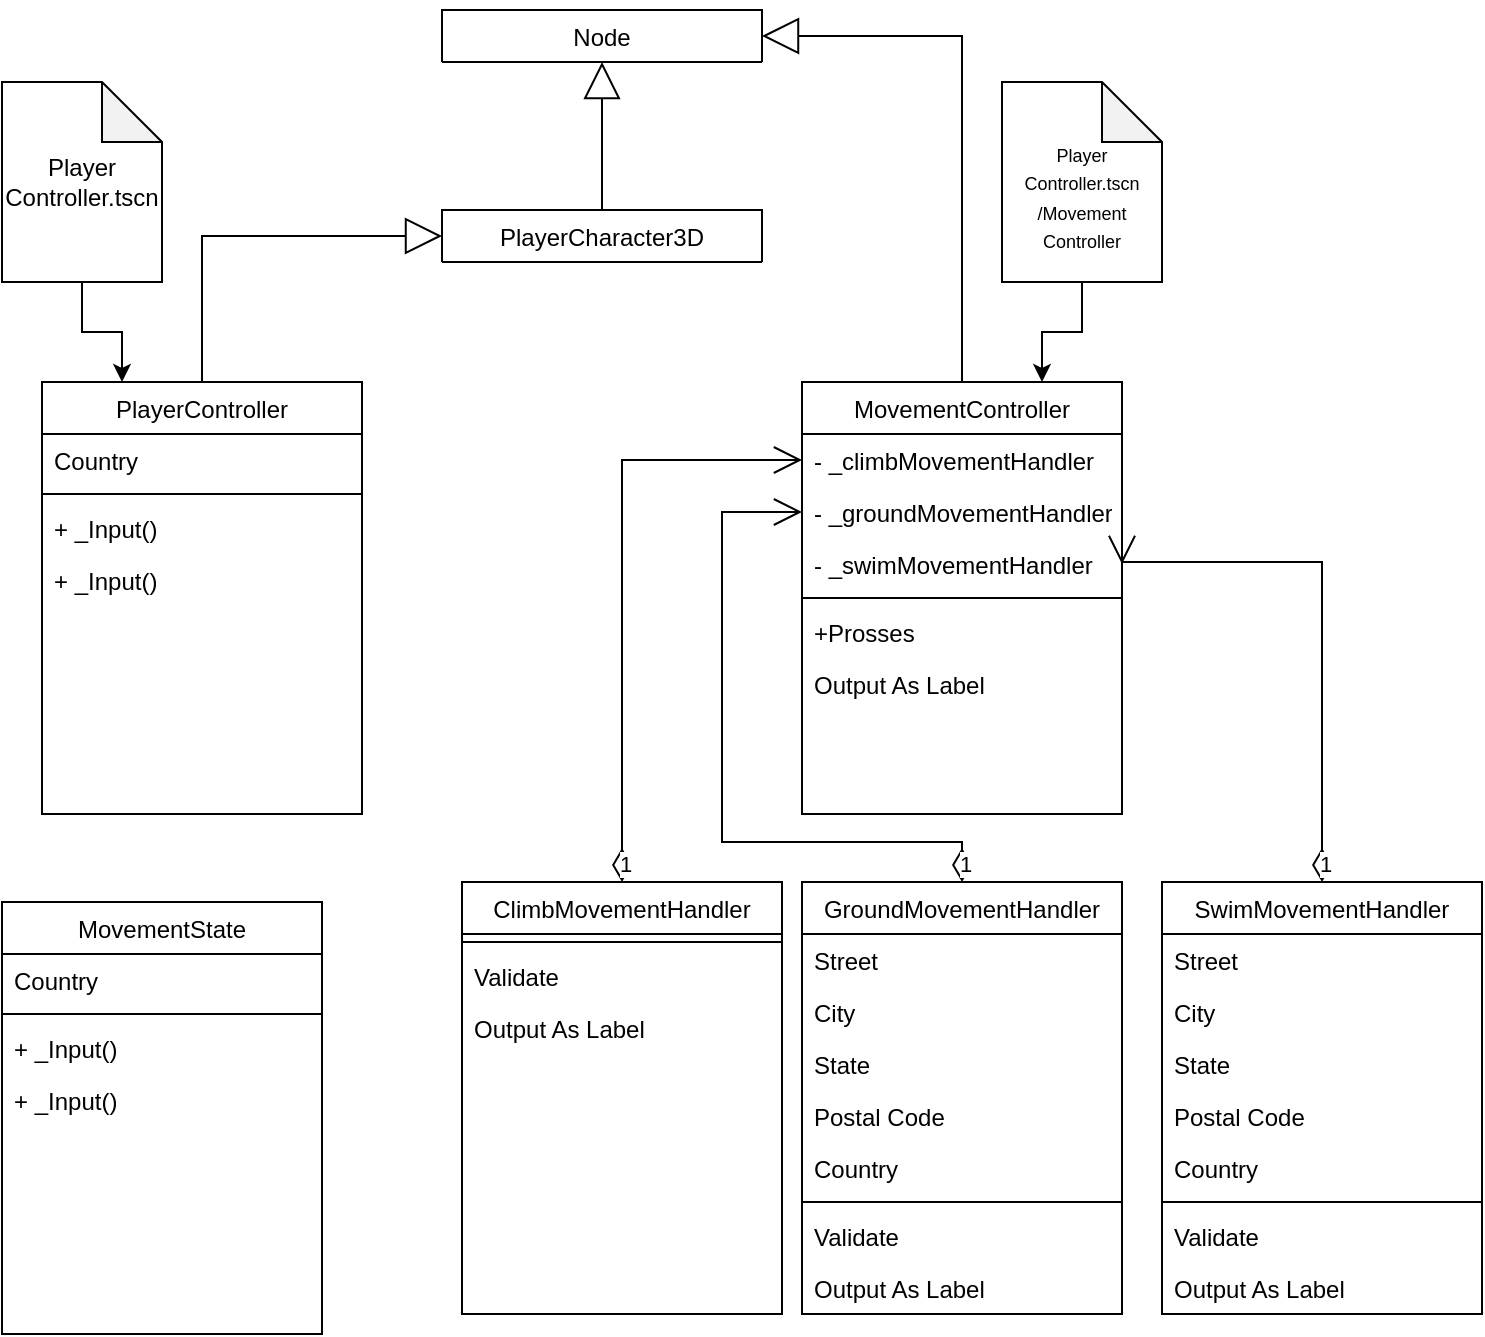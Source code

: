 <mxfile version="25.0.3">
  <diagram id="C5RBs43oDa-KdzZeNtuy" name="Page-1">
    <mxGraphModel dx="1368" dy="1959" grid="1" gridSize="10" guides="1" tooltips="1" connect="1" arrows="1" fold="1" page="1" pageScale="1" pageWidth="827" pageHeight="1169" math="0" shadow="0">
      <root>
        <mxCell id="WIyWlLk6GJQsqaUBKTNV-0" />
        <mxCell id="WIyWlLk6GJQsqaUBKTNV-1" parent="WIyWlLk6GJQsqaUBKTNV-0" />
        <mxCell id="zkfFHV4jXpPFQw0GAbJ--17" value="PlayerController" style="swimlane;fontStyle=0;align=center;verticalAlign=top;childLayout=stackLayout;horizontal=1;startSize=26;horizontalStack=0;resizeParent=1;resizeLast=0;collapsible=1;marginBottom=0;rounded=0;shadow=0;strokeWidth=1;" parent="WIyWlLk6GJQsqaUBKTNV-1" vertex="1">
          <mxGeometry x="160" y="180" width="160" height="216" as="geometry">
            <mxRectangle x="550" y="140" width="160" height="26" as="alternateBounds" />
          </mxGeometry>
        </mxCell>
        <mxCell id="zkfFHV4jXpPFQw0GAbJ--22" value="Country" style="text;align=left;verticalAlign=top;spacingLeft=4;spacingRight=4;overflow=hidden;rotatable=0;points=[[0,0.5],[1,0.5]];portConstraint=eastwest;rounded=0;shadow=0;html=0;" parent="zkfFHV4jXpPFQw0GAbJ--17" vertex="1">
          <mxGeometry y="26" width="160" height="26" as="geometry" />
        </mxCell>
        <mxCell id="zkfFHV4jXpPFQw0GAbJ--23" value="" style="line;html=1;strokeWidth=1;align=left;verticalAlign=middle;spacingTop=-1;spacingLeft=3;spacingRight=3;rotatable=0;labelPosition=right;points=[];portConstraint=eastwest;" parent="zkfFHV4jXpPFQw0GAbJ--17" vertex="1">
          <mxGeometry y="52" width="160" height="8" as="geometry" />
        </mxCell>
        <mxCell id="zkfFHV4jXpPFQw0GAbJ--24" value="+ _Input()" style="text;align=left;verticalAlign=top;spacingLeft=4;spacingRight=4;overflow=hidden;rotatable=0;points=[[0,0.5],[1,0.5]];portConstraint=eastwest;" parent="zkfFHV4jXpPFQw0GAbJ--17" vertex="1">
          <mxGeometry y="60" width="160" height="26" as="geometry" />
        </mxCell>
        <mxCell id="p3MrFJ98_X6bCbAbJ6DW-55" value="+ _Input()" style="text;align=left;verticalAlign=top;spacingLeft=4;spacingRight=4;overflow=hidden;rotatable=0;points=[[0,0.5],[1,0.5]];portConstraint=eastwest;" vertex="1" parent="zkfFHV4jXpPFQw0GAbJ--17">
          <mxGeometry y="86" width="160" height="26" as="geometry" />
        </mxCell>
        <mxCell id="p3MrFJ98_X6bCbAbJ6DW-0" value="MovementController" style="swimlane;fontStyle=0;align=center;verticalAlign=top;childLayout=stackLayout;horizontal=1;startSize=26;horizontalStack=0;resizeParent=1;resizeLast=0;collapsible=1;marginBottom=0;rounded=0;shadow=0;strokeWidth=1;" vertex="1" parent="WIyWlLk6GJQsqaUBKTNV-1">
          <mxGeometry x="540" y="180" width="160" height="216" as="geometry">
            <mxRectangle x="550" y="140" width="160" height="26" as="alternateBounds" />
          </mxGeometry>
        </mxCell>
        <mxCell id="p3MrFJ98_X6bCbAbJ6DW-1" value="- _climbMovementHandler" style="text;align=left;verticalAlign=top;spacingLeft=4;spacingRight=4;overflow=hidden;rotatable=0;points=[[0,0.5],[1,0.5]];portConstraint=eastwest;" vertex="1" parent="p3MrFJ98_X6bCbAbJ6DW-0">
          <mxGeometry y="26" width="160" height="26" as="geometry" />
        </mxCell>
        <mxCell id="p3MrFJ98_X6bCbAbJ6DW-2" value="- _groundMovementHandler" style="text;align=left;verticalAlign=top;spacingLeft=4;spacingRight=4;overflow=hidden;rotatable=0;points=[[0,0.5],[1,0.5]];portConstraint=eastwest;rounded=0;shadow=0;html=0;" vertex="1" parent="p3MrFJ98_X6bCbAbJ6DW-0">
          <mxGeometry y="52" width="160" height="26" as="geometry" />
        </mxCell>
        <mxCell id="p3MrFJ98_X6bCbAbJ6DW-3" value="- _swimMovementHandler" style="text;align=left;verticalAlign=top;spacingLeft=4;spacingRight=4;overflow=hidden;rotatable=0;points=[[0,0.5],[1,0.5]];portConstraint=eastwest;rounded=0;shadow=0;html=0;" vertex="1" parent="p3MrFJ98_X6bCbAbJ6DW-0">
          <mxGeometry y="78" width="160" height="26" as="geometry" />
        </mxCell>
        <mxCell id="p3MrFJ98_X6bCbAbJ6DW-6" value="" style="line;html=1;strokeWidth=1;align=left;verticalAlign=middle;spacingTop=-1;spacingLeft=3;spacingRight=3;rotatable=0;labelPosition=right;points=[];portConstraint=eastwest;" vertex="1" parent="p3MrFJ98_X6bCbAbJ6DW-0">
          <mxGeometry y="104" width="160" height="8" as="geometry" />
        </mxCell>
        <mxCell id="p3MrFJ98_X6bCbAbJ6DW-7" value="+Prosses&#xa;" style="text;align=left;verticalAlign=top;spacingLeft=4;spacingRight=4;overflow=hidden;rotatable=0;points=[[0,0.5],[1,0.5]];portConstraint=eastwest;" vertex="1" parent="p3MrFJ98_X6bCbAbJ6DW-0">
          <mxGeometry y="112" width="160" height="26" as="geometry" />
        </mxCell>
        <mxCell id="p3MrFJ98_X6bCbAbJ6DW-8" value="Output As Label" style="text;align=left;verticalAlign=top;spacingLeft=4;spacingRight=4;overflow=hidden;rotatable=0;points=[[0,0.5],[1,0.5]];portConstraint=eastwest;" vertex="1" parent="p3MrFJ98_X6bCbAbJ6DW-0">
          <mxGeometry y="138" width="160" height="26" as="geometry" />
        </mxCell>
        <mxCell id="p3MrFJ98_X6bCbAbJ6DW-52" style="edgeStyle=orthogonalEdgeStyle;rounded=0;orthogonalLoop=1;jettySize=auto;html=1;entryX=0.25;entryY=0;entryDx=0;entryDy=0;" edge="1" parent="WIyWlLk6GJQsqaUBKTNV-1" source="p3MrFJ98_X6bCbAbJ6DW-9" target="zkfFHV4jXpPFQw0GAbJ--17">
          <mxGeometry relative="1" as="geometry" />
        </mxCell>
        <mxCell id="p3MrFJ98_X6bCbAbJ6DW-9" value="&lt;div&gt;Player&lt;/div&gt;&lt;div&gt;Controller.tscn&lt;/div&gt;" style="shape=note;whiteSpace=wrap;html=1;backgroundOutline=1;darkOpacity=0.05;" vertex="1" parent="WIyWlLk6GJQsqaUBKTNV-1">
          <mxGeometry x="140" y="30" width="80" height="100" as="geometry" />
        </mxCell>
        <mxCell id="p3MrFJ98_X6bCbAbJ6DW-53" style="edgeStyle=orthogonalEdgeStyle;rounded=0;orthogonalLoop=1;jettySize=auto;html=1;entryX=0.75;entryY=0;entryDx=0;entryDy=0;" edge="1" parent="WIyWlLk6GJQsqaUBKTNV-1" source="p3MrFJ98_X6bCbAbJ6DW-10" target="p3MrFJ98_X6bCbAbJ6DW-0">
          <mxGeometry relative="1" as="geometry" />
        </mxCell>
        <mxCell id="p3MrFJ98_X6bCbAbJ6DW-10" value="&lt;div&gt;&lt;font style=&quot;font-size: 9px;&quot;&gt;&lt;br&gt;&lt;/font&gt;&lt;/div&gt;&lt;div&gt;&lt;font style=&quot;font-size: 9px;&quot;&gt;Player&lt;/font&gt;&lt;/div&gt;&lt;div&gt;&lt;font style=&quot;font-size: 9px;&quot;&gt;Controller.tscn&lt;/font&gt;&lt;/div&gt;&lt;div&gt;&lt;font style=&quot;font-size: 9px;&quot;&gt;/Movement&lt;/font&gt;&lt;/div&gt;&lt;div&gt;&lt;font style=&quot;font-size: 9px;&quot;&gt;Controller&lt;br&gt;&lt;/font&gt;&lt;/div&gt;" style="shape=note;whiteSpace=wrap;html=1;backgroundOutline=1;darkOpacity=0.05;" vertex="1" parent="WIyWlLk6GJQsqaUBKTNV-1">
          <mxGeometry x="640" y="30" width="80" height="100" as="geometry" />
        </mxCell>
        <mxCell id="p3MrFJ98_X6bCbAbJ6DW-11" value="ClimbMovementHandler" style="swimlane;fontStyle=0;align=center;verticalAlign=top;childLayout=stackLayout;horizontal=1;startSize=26;horizontalStack=0;resizeParent=1;resizeLast=0;collapsible=1;marginBottom=0;rounded=0;shadow=0;strokeWidth=1;" vertex="1" parent="WIyWlLk6GJQsqaUBKTNV-1">
          <mxGeometry x="370" y="430" width="160" height="216" as="geometry">
            <mxRectangle x="550" y="140" width="160" height="26" as="alternateBounds" />
          </mxGeometry>
        </mxCell>
        <mxCell id="p3MrFJ98_X6bCbAbJ6DW-17" value="" style="line;html=1;strokeWidth=1;align=left;verticalAlign=middle;spacingTop=-1;spacingLeft=3;spacingRight=3;rotatable=0;labelPosition=right;points=[];portConstraint=eastwest;" vertex="1" parent="p3MrFJ98_X6bCbAbJ6DW-11">
          <mxGeometry y="26" width="160" height="8" as="geometry" />
        </mxCell>
        <mxCell id="p3MrFJ98_X6bCbAbJ6DW-18" value="Validate" style="text;align=left;verticalAlign=top;spacingLeft=4;spacingRight=4;overflow=hidden;rotatable=0;points=[[0,0.5],[1,0.5]];portConstraint=eastwest;" vertex="1" parent="p3MrFJ98_X6bCbAbJ6DW-11">
          <mxGeometry y="34" width="160" height="26" as="geometry" />
        </mxCell>
        <mxCell id="p3MrFJ98_X6bCbAbJ6DW-19" value="Output As Label" style="text;align=left;verticalAlign=top;spacingLeft=4;spacingRight=4;overflow=hidden;rotatable=0;points=[[0,0.5],[1,0.5]];portConstraint=eastwest;" vertex="1" parent="p3MrFJ98_X6bCbAbJ6DW-11">
          <mxGeometry y="60" width="160" height="26" as="geometry" />
        </mxCell>
        <mxCell id="p3MrFJ98_X6bCbAbJ6DW-20" value="GroundMovementHandler" style="swimlane;fontStyle=0;align=center;verticalAlign=top;childLayout=stackLayout;horizontal=1;startSize=26;horizontalStack=0;resizeParent=1;resizeLast=0;collapsible=1;marginBottom=0;rounded=0;shadow=0;strokeWidth=1;" vertex="1" parent="WIyWlLk6GJQsqaUBKTNV-1">
          <mxGeometry x="540" y="430" width="160" height="216" as="geometry">
            <mxRectangle x="550" y="140" width="160" height="26" as="alternateBounds" />
          </mxGeometry>
        </mxCell>
        <mxCell id="p3MrFJ98_X6bCbAbJ6DW-21" value="Street" style="text;align=left;verticalAlign=top;spacingLeft=4;spacingRight=4;overflow=hidden;rotatable=0;points=[[0,0.5],[1,0.5]];portConstraint=eastwest;" vertex="1" parent="p3MrFJ98_X6bCbAbJ6DW-20">
          <mxGeometry y="26" width="160" height="26" as="geometry" />
        </mxCell>
        <mxCell id="p3MrFJ98_X6bCbAbJ6DW-22" value="City" style="text;align=left;verticalAlign=top;spacingLeft=4;spacingRight=4;overflow=hidden;rotatable=0;points=[[0,0.5],[1,0.5]];portConstraint=eastwest;rounded=0;shadow=0;html=0;" vertex="1" parent="p3MrFJ98_X6bCbAbJ6DW-20">
          <mxGeometry y="52" width="160" height="26" as="geometry" />
        </mxCell>
        <mxCell id="p3MrFJ98_X6bCbAbJ6DW-23" value="State" style="text;align=left;verticalAlign=top;spacingLeft=4;spacingRight=4;overflow=hidden;rotatable=0;points=[[0,0.5],[1,0.5]];portConstraint=eastwest;rounded=0;shadow=0;html=0;" vertex="1" parent="p3MrFJ98_X6bCbAbJ6DW-20">
          <mxGeometry y="78" width="160" height="26" as="geometry" />
        </mxCell>
        <mxCell id="p3MrFJ98_X6bCbAbJ6DW-24" value="Postal Code" style="text;align=left;verticalAlign=top;spacingLeft=4;spacingRight=4;overflow=hidden;rotatable=0;points=[[0,0.5],[1,0.5]];portConstraint=eastwest;rounded=0;shadow=0;html=0;" vertex="1" parent="p3MrFJ98_X6bCbAbJ6DW-20">
          <mxGeometry y="104" width="160" height="26" as="geometry" />
        </mxCell>
        <mxCell id="p3MrFJ98_X6bCbAbJ6DW-25" value="Country" style="text;align=left;verticalAlign=top;spacingLeft=4;spacingRight=4;overflow=hidden;rotatable=0;points=[[0,0.5],[1,0.5]];portConstraint=eastwest;rounded=0;shadow=0;html=0;" vertex="1" parent="p3MrFJ98_X6bCbAbJ6DW-20">
          <mxGeometry y="130" width="160" height="26" as="geometry" />
        </mxCell>
        <mxCell id="p3MrFJ98_X6bCbAbJ6DW-26" value="" style="line;html=1;strokeWidth=1;align=left;verticalAlign=middle;spacingTop=-1;spacingLeft=3;spacingRight=3;rotatable=0;labelPosition=right;points=[];portConstraint=eastwest;" vertex="1" parent="p3MrFJ98_X6bCbAbJ6DW-20">
          <mxGeometry y="156" width="160" height="8" as="geometry" />
        </mxCell>
        <mxCell id="p3MrFJ98_X6bCbAbJ6DW-27" value="Validate" style="text;align=left;verticalAlign=top;spacingLeft=4;spacingRight=4;overflow=hidden;rotatable=0;points=[[0,0.5],[1,0.5]];portConstraint=eastwest;" vertex="1" parent="p3MrFJ98_X6bCbAbJ6DW-20">
          <mxGeometry y="164" width="160" height="26" as="geometry" />
        </mxCell>
        <mxCell id="p3MrFJ98_X6bCbAbJ6DW-28" value="Output As Label" style="text;align=left;verticalAlign=top;spacingLeft=4;spacingRight=4;overflow=hidden;rotatable=0;points=[[0,0.5],[1,0.5]];portConstraint=eastwest;" vertex="1" parent="p3MrFJ98_X6bCbAbJ6DW-20">
          <mxGeometry y="190" width="160" height="26" as="geometry" />
        </mxCell>
        <mxCell id="p3MrFJ98_X6bCbAbJ6DW-29" value="SwimMovementHandler" style="swimlane;fontStyle=0;align=center;verticalAlign=top;childLayout=stackLayout;horizontal=1;startSize=26;horizontalStack=0;resizeParent=1;resizeLast=0;collapsible=1;marginBottom=0;rounded=0;shadow=0;strokeWidth=1;" vertex="1" parent="WIyWlLk6GJQsqaUBKTNV-1">
          <mxGeometry x="720" y="430" width="160" height="216" as="geometry">
            <mxRectangle x="550" y="140" width="160" height="26" as="alternateBounds" />
          </mxGeometry>
        </mxCell>
        <mxCell id="p3MrFJ98_X6bCbAbJ6DW-30" value="Street" style="text;align=left;verticalAlign=top;spacingLeft=4;spacingRight=4;overflow=hidden;rotatable=0;points=[[0,0.5],[1,0.5]];portConstraint=eastwest;" vertex="1" parent="p3MrFJ98_X6bCbAbJ6DW-29">
          <mxGeometry y="26" width="160" height="26" as="geometry" />
        </mxCell>
        <mxCell id="p3MrFJ98_X6bCbAbJ6DW-31" value="City" style="text;align=left;verticalAlign=top;spacingLeft=4;spacingRight=4;overflow=hidden;rotatable=0;points=[[0,0.5],[1,0.5]];portConstraint=eastwest;rounded=0;shadow=0;html=0;" vertex="1" parent="p3MrFJ98_X6bCbAbJ6DW-29">
          <mxGeometry y="52" width="160" height="26" as="geometry" />
        </mxCell>
        <mxCell id="p3MrFJ98_X6bCbAbJ6DW-32" value="State" style="text;align=left;verticalAlign=top;spacingLeft=4;spacingRight=4;overflow=hidden;rotatable=0;points=[[0,0.5],[1,0.5]];portConstraint=eastwest;rounded=0;shadow=0;html=0;" vertex="1" parent="p3MrFJ98_X6bCbAbJ6DW-29">
          <mxGeometry y="78" width="160" height="26" as="geometry" />
        </mxCell>
        <mxCell id="p3MrFJ98_X6bCbAbJ6DW-33" value="Postal Code" style="text;align=left;verticalAlign=top;spacingLeft=4;spacingRight=4;overflow=hidden;rotatable=0;points=[[0,0.5],[1,0.5]];portConstraint=eastwest;rounded=0;shadow=0;html=0;" vertex="1" parent="p3MrFJ98_X6bCbAbJ6DW-29">
          <mxGeometry y="104" width="160" height="26" as="geometry" />
        </mxCell>
        <mxCell id="p3MrFJ98_X6bCbAbJ6DW-34" value="Country" style="text;align=left;verticalAlign=top;spacingLeft=4;spacingRight=4;overflow=hidden;rotatable=0;points=[[0,0.5],[1,0.5]];portConstraint=eastwest;rounded=0;shadow=0;html=0;" vertex="1" parent="p3MrFJ98_X6bCbAbJ6DW-29">
          <mxGeometry y="130" width="160" height="26" as="geometry" />
        </mxCell>
        <mxCell id="p3MrFJ98_X6bCbAbJ6DW-35" value="" style="line;html=1;strokeWidth=1;align=left;verticalAlign=middle;spacingTop=-1;spacingLeft=3;spacingRight=3;rotatable=0;labelPosition=right;points=[];portConstraint=eastwest;" vertex="1" parent="p3MrFJ98_X6bCbAbJ6DW-29">
          <mxGeometry y="156" width="160" height="8" as="geometry" />
        </mxCell>
        <mxCell id="p3MrFJ98_X6bCbAbJ6DW-36" value="Validate" style="text;align=left;verticalAlign=top;spacingLeft=4;spacingRight=4;overflow=hidden;rotatable=0;points=[[0,0.5],[1,0.5]];portConstraint=eastwest;" vertex="1" parent="p3MrFJ98_X6bCbAbJ6DW-29">
          <mxGeometry y="164" width="160" height="26" as="geometry" />
        </mxCell>
        <mxCell id="p3MrFJ98_X6bCbAbJ6DW-37" value="Output As Label" style="text;align=left;verticalAlign=top;spacingLeft=4;spacingRight=4;overflow=hidden;rotatable=0;points=[[0,0.5],[1,0.5]];portConstraint=eastwest;" vertex="1" parent="p3MrFJ98_X6bCbAbJ6DW-29">
          <mxGeometry y="190" width="160" height="26" as="geometry" />
        </mxCell>
        <mxCell id="p3MrFJ98_X6bCbAbJ6DW-38" value="Node" style="swimlane;fontStyle=0;align=center;verticalAlign=top;childLayout=stackLayout;horizontal=1;startSize=26;horizontalStack=0;resizeParent=1;resizeLast=0;collapsible=1;marginBottom=0;rounded=0;shadow=0;strokeWidth=1;" vertex="1" parent="WIyWlLk6GJQsqaUBKTNV-1">
          <mxGeometry x="360" y="-6" width="160" height="26" as="geometry">
            <mxRectangle x="550" y="140" width="160" height="26" as="alternateBounds" />
          </mxGeometry>
        </mxCell>
        <mxCell id="p3MrFJ98_X6bCbAbJ6DW-47" value="PlayerCharacter3D" style="swimlane;fontStyle=0;align=center;verticalAlign=top;childLayout=stackLayout;horizontal=1;startSize=26;horizontalStack=0;resizeParent=1;resizeLast=0;collapsible=1;marginBottom=0;rounded=0;shadow=0;strokeWidth=1;" vertex="1" parent="WIyWlLk6GJQsqaUBKTNV-1">
          <mxGeometry x="360" y="94" width="160" height="26" as="geometry">
            <mxRectangle x="550" y="140" width="160" height="26" as="alternateBounds" />
          </mxGeometry>
        </mxCell>
        <mxCell id="p3MrFJ98_X6bCbAbJ6DW-49" value="" style="endArrow=block;endSize=16;endFill=0;html=1;rounded=0;entryX=0;entryY=0.5;entryDx=0;entryDy=0;exitX=0.5;exitY=0;exitDx=0;exitDy=0;" edge="1" parent="WIyWlLk6GJQsqaUBKTNV-1" source="zkfFHV4jXpPFQw0GAbJ--17" target="p3MrFJ98_X6bCbAbJ6DW-47">
          <mxGeometry width="160" relative="1" as="geometry">
            <mxPoint x="310" y="190" as="sourcePoint" />
            <mxPoint x="470" y="190" as="targetPoint" />
            <Array as="points">
              <mxPoint x="240" y="107" />
            </Array>
          </mxGeometry>
        </mxCell>
        <mxCell id="p3MrFJ98_X6bCbAbJ6DW-50" value="" style="endArrow=block;endSize=16;endFill=0;html=1;rounded=0;entryX=0.5;entryY=1;entryDx=0;entryDy=0;exitX=0.5;exitY=0;exitDx=0;exitDy=0;" edge="1" parent="WIyWlLk6GJQsqaUBKTNV-1" source="p3MrFJ98_X6bCbAbJ6DW-47" target="p3MrFJ98_X6bCbAbJ6DW-38">
          <mxGeometry width="160" relative="1" as="geometry">
            <mxPoint x="250" y="190" as="sourcePoint" />
            <mxPoint x="450" y="130" as="targetPoint" />
          </mxGeometry>
        </mxCell>
        <mxCell id="p3MrFJ98_X6bCbAbJ6DW-51" value="" style="endArrow=block;endSize=16;endFill=0;html=1;rounded=0;exitX=0.5;exitY=0;exitDx=0;exitDy=0;entryX=1;entryY=0.5;entryDx=0;entryDy=0;" edge="1" parent="WIyWlLk6GJQsqaUBKTNV-1" source="p3MrFJ98_X6bCbAbJ6DW-0" target="p3MrFJ98_X6bCbAbJ6DW-38">
          <mxGeometry width="160" relative="1" as="geometry">
            <mxPoint x="250" y="190" as="sourcePoint" />
            <mxPoint x="520" y="20" as="targetPoint" />
            <Array as="points">
              <mxPoint x="620" y="7" />
            </Array>
          </mxGeometry>
        </mxCell>
        <mxCell id="p3MrFJ98_X6bCbAbJ6DW-56" value="1" style="endArrow=open;html=1;endSize=12;startArrow=diamondThin;startSize=14;startFill=0;edgeStyle=orthogonalEdgeStyle;align=left;verticalAlign=bottom;rounded=0;entryX=0;entryY=0.5;entryDx=0;entryDy=0;exitX=0.5;exitY=0;exitDx=0;exitDy=0;" edge="1" parent="WIyWlLk6GJQsqaUBKTNV-1" source="p3MrFJ98_X6bCbAbJ6DW-11" target="p3MrFJ98_X6bCbAbJ6DW-1">
          <mxGeometry x="-1" y="3" relative="1" as="geometry">
            <mxPoint x="130" y="490" as="sourcePoint" />
            <mxPoint x="670" y="400" as="targetPoint" />
          </mxGeometry>
        </mxCell>
        <mxCell id="p3MrFJ98_X6bCbAbJ6DW-57" value="1" style="endArrow=open;html=1;endSize=12;startArrow=diamondThin;startSize=14;startFill=0;edgeStyle=orthogonalEdgeStyle;align=left;verticalAlign=bottom;rounded=0;entryX=0;entryY=0.5;entryDx=0;entryDy=0;exitX=0.5;exitY=0;exitDx=0;exitDy=0;" edge="1" parent="WIyWlLk6GJQsqaUBKTNV-1" source="p3MrFJ98_X6bCbAbJ6DW-20" target="p3MrFJ98_X6bCbAbJ6DW-2">
          <mxGeometry x="-1" y="3" relative="1" as="geometry">
            <mxPoint x="460" y="440" as="sourcePoint" />
            <mxPoint x="550" y="229" as="targetPoint" />
            <Array as="points">
              <mxPoint x="620" y="410" />
              <mxPoint x="500" y="410" />
              <mxPoint x="500" y="245" />
            </Array>
          </mxGeometry>
        </mxCell>
        <mxCell id="p3MrFJ98_X6bCbAbJ6DW-58" value="1" style="endArrow=open;html=1;endSize=12;startArrow=diamondThin;startSize=14;startFill=0;edgeStyle=orthogonalEdgeStyle;align=left;verticalAlign=bottom;rounded=0;entryX=1;entryY=0.5;entryDx=0;entryDy=0;exitX=0.5;exitY=0;exitDx=0;exitDy=0;" edge="1" parent="WIyWlLk6GJQsqaUBKTNV-1" source="p3MrFJ98_X6bCbAbJ6DW-29" target="p3MrFJ98_X6bCbAbJ6DW-3">
          <mxGeometry x="-1" y="3" relative="1" as="geometry">
            <mxPoint x="630" y="440" as="sourcePoint" />
            <mxPoint x="550" y="255" as="targetPoint" />
            <Array as="points">
              <mxPoint x="800" y="270" />
              <mxPoint x="700" y="270" />
            </Array>
          </mxGeometry>
        </mxCell>
        <mxCell id="p3MrFJ98_X6bCbAbJ6DW-59" value="MovementState" style="swimlane;fontStyle=0;align=center;verticalAlign=top;childLayout=stackLayout;horizontal=1;startSize=26;horizontalStack=0;resizeParent=1;resizeLast=0;collapsible=1;marginBottom=0;rounded=0;shadow=0;strokeWidth=1;" vertex="1" parent="WIyWlLk6GJQsqaUBKTNV-1">
          <mxGeometry x="140" y="440" width="160" height="216" as="geometry">
            <mxRectangle x="550" y="140" width="160" height="26" as="alternateBounds" />
          </mxGeometry>
        </mxCell>
        <mxCell id="p3MrFJ98_X6bCbAbJ6DW-60" value="Country" style="text;align=left;verticalAlign=top;spacingLeft=4;spacingRight=4;overflow=hidden;rotatable=0;points=[[0,0.5],[1,0.5]];portConstraint=eastwest;rounded=0;shadow=0;html=0;" vertex="1" parent="p3MrFJ98_X6bCbAbJ6DW-59">
          <mxGeometry y="26" width="160" height="26" as="geometry" />
        </mxCell>
        <mxCell id="p3MrFJ98_X6bCbAbJ6DW-61" value="" style="line;html=1;strokeWidth=1;align=left;verticalAlign=middle;spacingTop=-1;spacingLeft=3;spacingRight=3;rotatable=0;labelPosition=right;points=[];portConstraint=eastwest;" vertex="1" parent="p3MrFJ98_X6bCbAbJ6DW-59">
          <mxGeometry y="52" width="160" height="8" as="geometry" />
        </mxCell>
        <mxCell id="p3MrFJ98_X6bCbAbJ6DW-62" value="+ _Input()" style="text;align=left;verticalAlign=top;spacingLeft=4;spacingRight=4;overflow=hidden;rotatable=0;points=[[0,0.5],[1,0.5]];portConstraint=eastwest;" vertex="1" parent="p3MrFJ98_X6bCbAbJ6DW-59">
          <mxGeometry y="60" width="160" height="26" as="geometry" />
        </mxCell>
        <mxCell id="p3MrFJ98_X6bCbAbJ6DW-63" value="+ _Input()" style="text;align=left;verticalAlign=top;spacingLeft=4;spacingRight=4;overflow=hidden;rotatable=0;points=[[0,0.5],[1,0.5]];portConstraint=eastwest;" vertex="1" parent="p3MrFJ98_X6bCbAbJ6DW-59">
          <mxGeometry y="86" width="160" height="26" as="geometry" />
        </mxCell>
      </root>
    </mxGraphModel>
  </diagram>
</mxfile>
